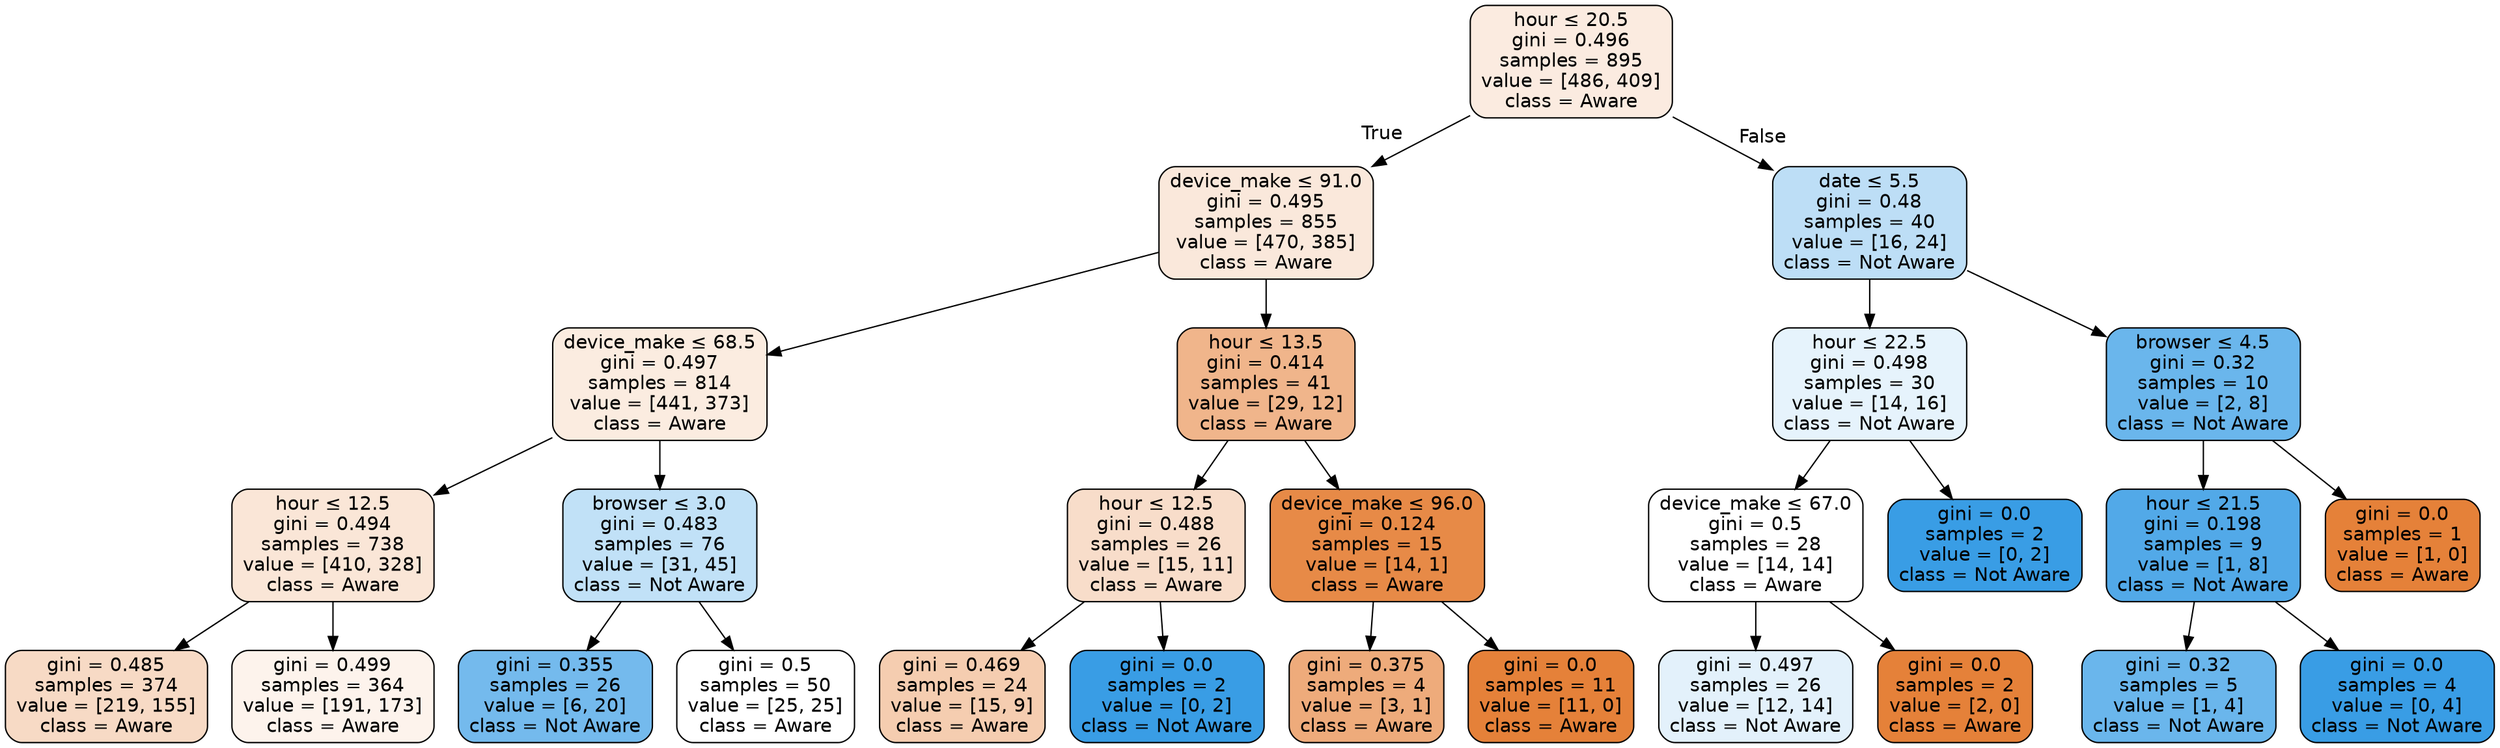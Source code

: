 digraph Tree {
node [shape=box, style="filled, rounded", color="black", fontname=helvetica] ;
edge [fontname=helvetica] ;
0 [label=<hour &le; 20.5<br/>gini = 0.496<br/>samples = 895<br/>value = [486, 409]<br/>class = Aware>, fillcolor="#fbebe0"] ;
1 [label=<device_make &le; 91.0<br/>gini = 0.495<br/>samples = 855<br/>value = [470, 385]<br/>class = Aware>, fillcolor="#fae8db"] ;
0 -> 1 [labeldistance=2.5, labelangle=45, headlabel="True"] ;
2 [label=<device_make &le; 68.5<br/>gini = 0.497<br/>samples = 814<br/>value = [441, 373]<br/>class = Aware>, fillcolor="#fbece0"] ;
1 -> 2 ;
3 [label=<hour &le; 12.5<br/>gini = 0.494<br/>samples = 738<br/>value = [410, 328]<br/>class = Aware>, fillcolor="#fae6d7"] ;
2 -> 3 ;
4 [label=<gini = 0.485<br/>samples = 374<br/>value = [219, 155]<br/>class = Aware>, fillcolor="#f7dac5"] ;
3 -> 4 ;
5 [label=<gini = 0.499<br/>samples = 364<br/>value = [191, 173]<br/>class = Aware>, fillcolor="#fdf3ec"] ;
3 -> 5 ;
6 [label=<browser &le; 3.0<br/>gini = 0.483<br/>samples = 76<br/>value = [31, 45]<br/>class = Not Aware>, fillcolor="#c1e1f7"] ;
2 -> 6 ;
7 [label=<gini = 0.355<br/>samples = 26<br/>value = [6, 20]<br/>class = Not Aware>, fillcolor="#74baed"] ;
6 -> 7 ;
8 [label=<gini = 0.5<br/>samples = 50<br/>value = [25, 25]<br/>class = Aware>, fillcolor="#ffffff"] ;
6 -> 8 ;
9 [label=<hour &le; 13.5<br/>gini = 0.414<br/>samples = 41<br/>value = [29, 12]<br/>class = Aware>, fillcolor="#f0b58b"] ;
1 -> 9 ;
10 [label=<hour &le; 12.5<br/>gini = 0.488<br/>samples = 26<br/>value = [15, 11]<br/>class = Aware>, fillcolor="#f8ddca"] ;
9 -> 10 ;
11 [label=<gini = 0.469<br/>samples = 24<br/>value = [15, 9]<br/>class = Aware>, fillcolor="#f5cdb0"] ;
10 -> 11 ;
12 [label=<gini = 0.0<br/>samples = 2<br/>value = [0, 2]<br/>class = Not Aware>, fillcolor="#399de5"] ;
10 -> 12 ;
13 [label=<device_make &le; 96.0<br/>gini = 0.124<br/>samples = 15<br/>value = [14, 1]<br/>class = Aware>, fillcolor="#e78a47"] ;
9 -> 13 ;
14 [label=<gini = 0.375<br/>samples = 4<br/>value = [3, 1]<br/>class = Aware>, fillcolor="#eeab7b"] ;
13 -> 14 ;
15 [label=<gini = 0.0<br/>samples = 11<br/>value = [11, 0]<br/>class = Aware>, fillcolor="#e58139"] ;
13 -> 15 ;
16 [label=<date &le; 5.5<br/>gini = 0.48<br/>samples = 40<br/>value = [16, 24]<br/>class = Not Aware>, fillcolor="#bddef6"] ;
0 -> 16 [labeldistance=2.5, labelangle=-45, headlabel="False"] ;
17 [label=<hour &le; 22.5<br/>gini = 0.498<br/>samples = 30<br/>value = [14, 16]<br/>class = Not Aware>, fillcolor="#e6f3fc"] ;
16 -> 17 ;
18 [label=<device_make &le; 67.0<br/>gini = 0.5<br/>samples = 28<br/>value = [14, 14]<br/>class = Aware>, fillcolor="#ffffff"] ;
17 -> 18 ;
19 [label=<gini = 0.497<br/>samples = 26<br/>value = [12, 14]<br/>class = Not Aware>, fillcolor="#e3f1fb"] ;
18 -> 19 ;
20 [label=<gini = 0.0<br/>samples = 2<br/>value = [2, 0]<br/>class = Aware>, fillcolor="#e58139"] ;
18 -> 20 ;
21 [label=<gini = 0.0<br/>samples = 2<br/>value = [0, 2]<br/>class = Not Aware>, fillcolor="#399de5"] ;
17 -> 21 ;
22 [label=<browser &le; 4.5<br/>gini = 0.32<br/>samples = 10<br/>value = [2, 8]<br/>class = Not Aware>, fillcolor="#6ab6ec"] ;
16 -> 22 ;
23 [label=<hour &le; 21.5<br/>gini = 0.198<br/>samples = 9<br/>value = [1, 8]<br/>class = Not Aware>, fillcolor="#52a9e8"] ;
22 -> 23 ;
24 [label=<gini = 0.32<br/>samples = 5<br/>value = [1, 4]<br/>class = Not Aware>, fillcolor="#6ab6ec"] ;
23 -> 24 ;
25 [label=<gini = 0.0<br/>samples = 4<br/>value = [0, 4]<br/>class = Not Aware>, fillcolor="#399de5"] ;
23 -> 25 ;
26 [label=<gini = 0.0<br/>samples = 1<br/>value = [1, 0]<br/>class = Aware>, fillcolor="#e58139"] ;
22 -> 26 ;
}